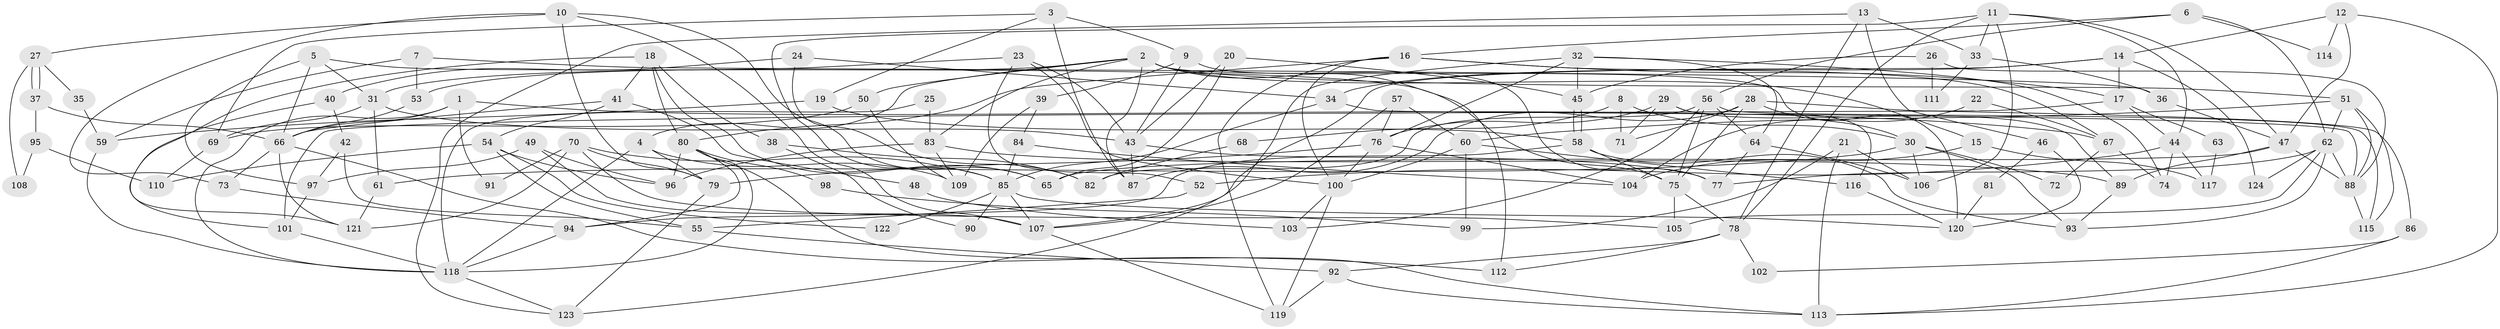 // coarse degree distribution, {4: 0.24358974358974358, 12: 0.02564102564102564, 6: 0.14102564102564102, 9: 0.038461538461538464, 7: 0.10256410256410256, 5: 0.1794871794871795, 2: 0.1282051282051282, 3: 0.08974358974358974, 8: 0.02564102564102564, 10: 0.02564102564102564}
// Generated by graph-tools (version 1.1) at 2025/52/02/27/25 19:52:01]
// undirected, 124 vertices, 248 edges
graph export_dot {
graph [start="1"]
  node [color=gray90,style=filled];
  1;
  2;
  3;
  4;
  5;
  6;
  7;
  8;
  9;
  10;
  11;
  12;
  13;
  14;
  15;
  16;
  17;
  18;
  19;
  20;
  21;
  22;
  23;
  24;
  25;
  26;
  27;
  28;
  29;
  30;
  31;
  32;
  33;
  34;
  35;
  36;
  37;
  38;
  39;
  40;
  41;
  42;
  43;
  44;
  45;
  46;
  47;
  48;
  49;
  50;
  51;
  52;
  53;
  54;
  55;
  56;
  57;
  58;
  59;
  60;
  61;
  62;
  63;
  64;
  65;
  66;
  67;
  68;
  69;
  70;
  71;
  72;
  73;
  74;
  75;
  76;
  77;
  78;
  79;
  80;
  81;
  82;
  83;
  84;
  85;
  86;
  87;
  88;
  89;
  90;
  91;
  92;
  93;
  94;
  95;
  96;
  97;
  98;
  99;
  100;
  101;
  102;
  103;
  104;
  105;
  106;
  107;
  108;
  109;
  110;
  111;
  112;
  113;
  114;
  115;
  116;
  117;
  118;
  119;
  120;
  121;
  122;
  123;
  124;
  1 -- 118;
  1 -- 66;
  1 -- 67;
  1 -- 91;
  2 -- 51;
  2 -- 83;
  2 -- 4;
  2 -- 15;
  2 -- 50;
  2 -- 53;
  2 -- 87;
  2 -- 112;
  2 -- 120;
  3 -- 19;
  3 -- 9;
  3 -- 69;
  3 -- 87;
  4 -- 118;
  4 -- 79;
  4 -- 109;
  5 -- 66;
  5 -- 75;
  5 -- 31;
  5 -- 97;
  6 -- 62;
  6 -- 16;
  6 -- 56;
  6 -- 114;
  7 -- 36;
  7 -- 53;
  7 -- 59;
  8 -- 71;
  8 -- 30;
  8 -- 68;
  9 -- 43;
  9 -- 77;
  9 -- 39;
  10 -- 107;
  10 -- 73;
  10 -- 27;
  10 -- 65;
  10 -- 79;
  11 -- 85;
  11 -- 106;
  11 -- 33;
  11 -- 44;
  11 -- 47;
  11 -- 78;
  12 -- 47;
  12 -- 14;
  12 -- 113;
  12 -- 114;
  13 -- 123;
  13 -- 78;
  13 -- 33;
  13 -- 46;
  14 -- 17;
  14 -- 107;
  14 -- 34;
  14 -- 124;
  15 -- 104;
  15 -- 117;
  16 -- 80;
  16 -- 100;
  16 -- 17;
  16 -- 67;
  16 -- 119;
  17 -- 44;
  17 -- 63;
  17 -- 101;
  18 -- 80;
  18 -- 121;
  18 -- 38;
  18 -- 41;
  18 -- 65;
  19 -- 59;
  19 -- 58;
  20 -- 65;
  20 -- 45;
  20 -- 43;
  21 -- 113;
  21 -- 106;
  21 -- 99;
  22 -- 104;
  22 -- 67;
  23 -- 31;
  23 -- 43;
  23 -- 52;
  23 -- 100;
  24 -- 40;
  24 -- 34;
  24 -- 82;
  25 -- 118;
  25 -- 83;
  26 -- 45;
  26 -- 88;
  26 -- 111;
  27 -- 37;
  27 -- 37;
  27 -- 35;
  27 -- 108;
  28 -- 87;
  28 -- 75;
  28 -- 30;
  28 -- 71;
  28 -- 86;
  29 -- 76;
  29 -- 116;
  29 -- 71;
  29 -- 89;
  30 -- 93;
  30 -- 61;
  30 -- 72;
  30 -- 106;
  31 -- 43;
  31 -- 61;
  31 -- 69;
  32 -- 76;
  32 -- 123;
  32 -- 45;
  32 -- 64;
  32 -- 74;
  33 -- 36;
  33 -- 111;
  34 -- 88;
  34 -- 85;
  35 -- 59;
  36 -- 47;
  37 -- 66;
  37 -- 95;
  38 -- 82;
  38 -- 90;
  39 -- 109;
  39 -- 84;
  40 -- 101;
  40 -- 42;
  41 -- 66;
  41 -- 48;
  41 -- 54;
  42 -- 55;
  42 -- 97;
  43 -- 87;
  43 -- 77;
  44 -- 74;
  44 -- 52;
  44 -- 117;
  45 -- 58;
  45 -- 58;
  46 -- 120;
  46 -- 81;
  47 -- 65;
  47 -- 88;
  47 -- 89;
  48 -- 103;
  49 -- 96;
  49 -- 107;
  49 -- 97;
  50 -- 69;
  50 -- 109;
  51 -- 62;
  51 -- 88;
  51 -- 60;
  51 -- 115;
  52 -- 55;
  53 -- 66;
  54 -- 55;
  54 -- 96;
  54 -- 110;
  54 -- 122;
  55 -- 92;
  56 -- 64;
  56 -- 75;
  56 -- 82;
  56 -- 103;
  56 -- 115;
  57 -- 60;
  57 -- 76;
  57 -- 107;
  58 -- 94;
  58 -- 75;
  58 -- 93;
  59 -- 118;
  60 -- 100;
  60 -- 99;
  60 -- 116;
  61 -- 121;
  62 -- 93;
  62 -- 88;
  62 -- 77;
  62 -- 105;
  62 -- 124;
  63 -- 117;
  64 -- 77;
  64 -- 106;
  66 -- 112;
  66 -- 121;
  66 -- 73;
  67 -- 72;
  67 -- 74;
  68 -- 82;
  69 -- 110;
  70 -- 79;
  70 -- 105;
  70 -- 85;
  70 -- 91;
  70 -- 121;
  73 -- 94;
  75 -- 78;
  75 -- 105;
  76 -- 79;
  76 -- 100;
  76 -- 104;
  78 -- 92;
  78 -- 102;
  78 -- 112;
  79 -- 123;
  80 -- 113;
  80 -- 96;
  80 -- 94;
  80 -- 98;
  80 -- 118;
  81 -- 120;
  83 -- 89;
  83 -- 109;
  83 -- 96;
  84 -- 85;
  84 -- 104;
  85 -- 90;
  85 -- 107;
  85 -- 120;
  85 -- 122;
  86 -- 113;
  86 -- 102;
  88 -- 115;
  89 -- 93;
  92 -- 119;
  92 -- 113;
  94 -- 118;
  95 -- 110;
  95 -- 108;
  97 -- 101;
  98 -- 99;
  100 -- 119;
  100 -- 103;
  101 -- 118;
  107 -- 119;
  116 -- 120;
  118 -- 123;
}
